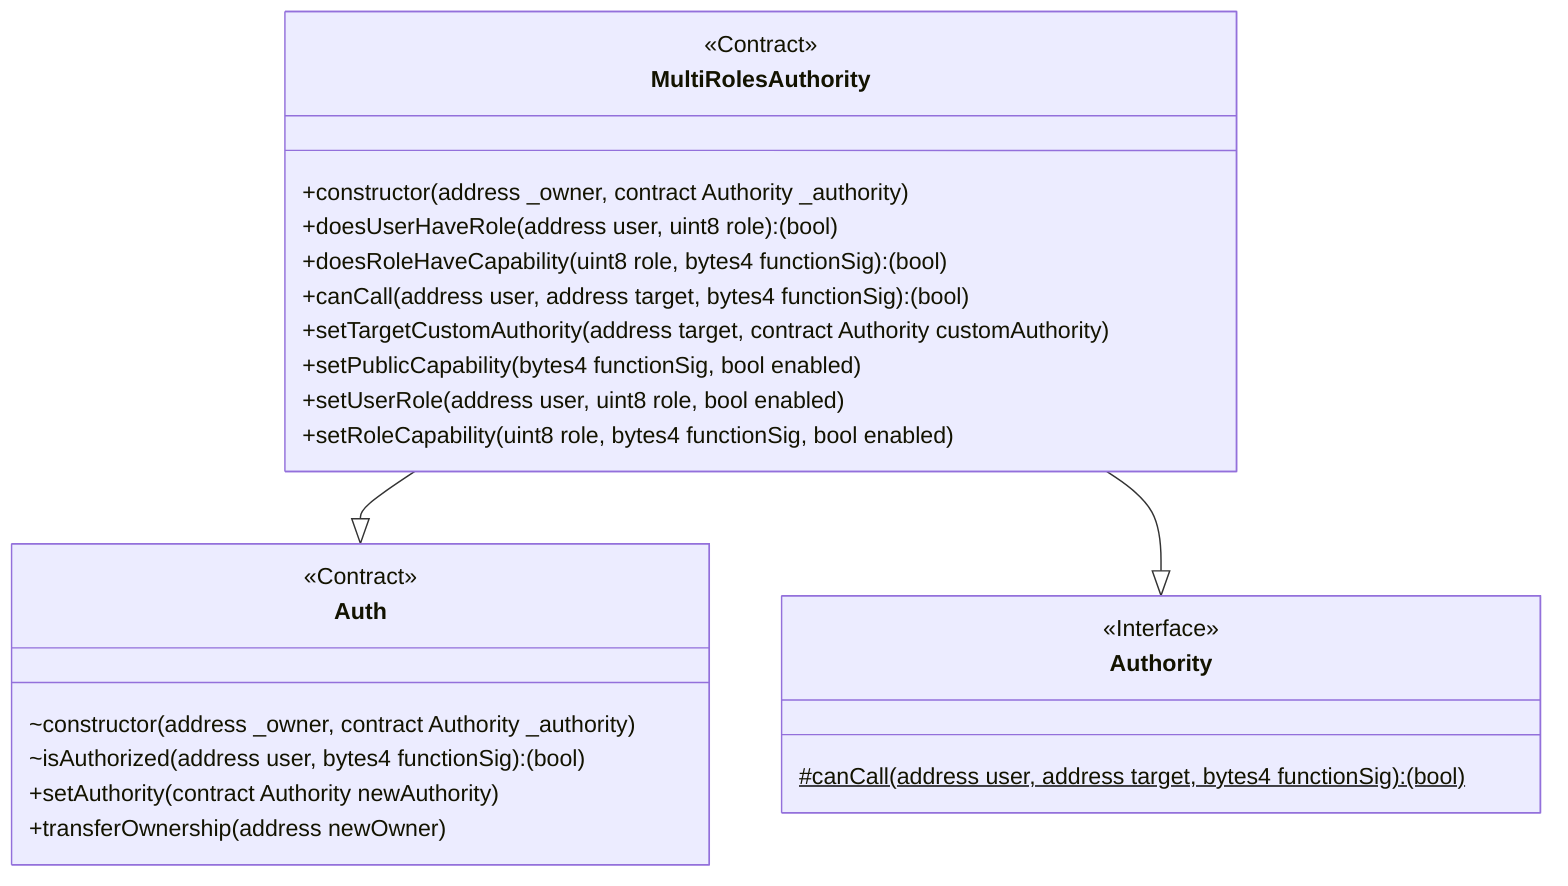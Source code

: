 classDiagram
  %% 327:4461:1
  class MultiRolesAuthority {
    <<Contract>>
    +constructor(address _owner, contract Authority _authority)
    +doesUserHaveRole(address user, uint8 role): (bool)
    +doesRoleHaveCapability(uint8 role, bytes4 functionSig): (bool)
    +canCall(address user, address target, bytes4 functionSig): (bool)
    +setTargetCustomAuthority(address target, contract Authority customAuthority)
    +setPublicCapability(bytes4 functionSig, bool enabled)
    +setUserRole(address user, uint8 role, bool enabled)
    +setRoleCapability(uint8 role, bytes4 functionSig, bool enabled)
  }
  
  MultiRolesAuthority --|> Auth
  
  %% 369:1760:0
  class Auth {
    <<Contract>>
    ~constructor(address _owner, contract Authority _authority)
    ~isAuthorized(address user, bytes4 functionSig): (bool)
    +setAuthority(contract Authority newAuthority)
    +transferOwnership(address newOwner)
  }
  
  MultiRolesAuthority --|> Authority
  
  %% 2422:154:0
  class Authority {
    <<Interface>>
    #canCall(address user, address target, bytes4 functionSig): (bool)$
  }